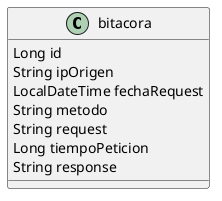 @startuml
class bitacora {
  Long id
  String ipOrigen
  LocalDateTime fechaRequest
  String metodo
  String request
  Long tiempoPeticion
  String response
}
@enduml